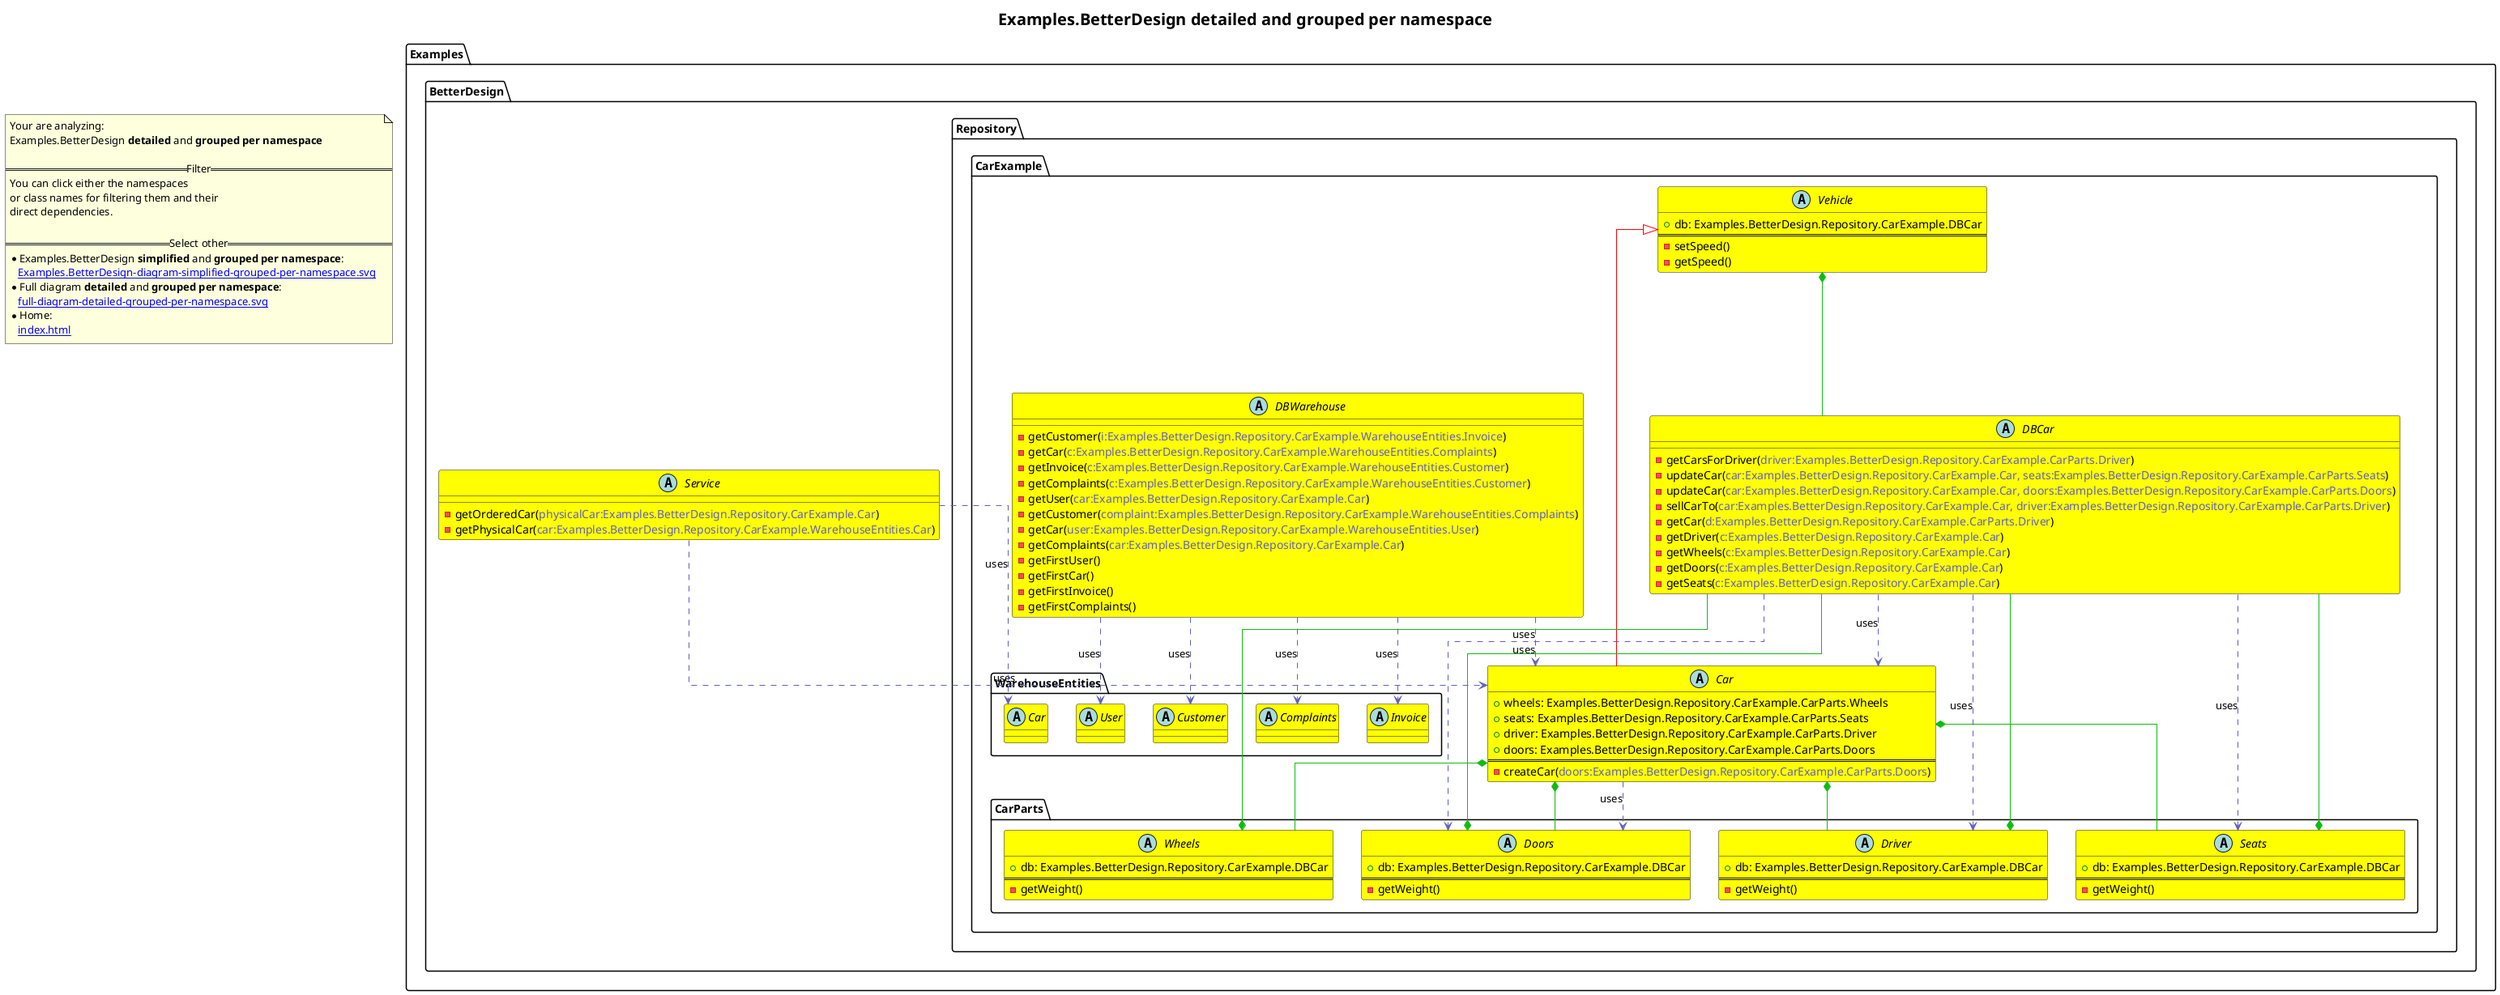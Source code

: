@startuml
skinparam linetype ortho
title <size:20>Examples.BetterDesign **detailed** and **grouped per namespace**</size>
note "Your are analyzing:\nExamples.BetterDesign **detailed** and **grouped per namespace**\n\n==Filter==\nYou can click either the namespaces \nor class names for filtering them and their\ndirect dependencies.\n\n==Select other==\n* Examples.BetterDesign **simplified** and **grouped per namespace**:\n   [[Examples.BetterDesign-diagram-simplified-grouped-per-namespace.svg]]\n* Full diagram **detailed** and **grouped per namespace**:\n   [[full-diagram-detailed-grouped-per-namespace.svg]]\n* Home:\n   [[index.html]]" as FloatingNote
namespace Examples [[Examples-diagram-detailed-grouped-per-namespace.svg]] {
namespace Examples.BetterDesign [[Examples.BetterDesign-diagram-detailed-grouped-per-namespace.svg]] {
  abstract class Examples.BetterDesign.Service [[Examples.BetterDesign.Service-diagram-detailed-grouped-per-namespace.svg]] #yellow {
    - getOrderedCar(<font color="6060BB">physicalCar:Examples.BetterDesign.Repository.CarExample.Car</font>)
    - getPhysicalCar(<font color="6060BB">car:Examples.BetterDesign.Repository.CarExample.WarehouseEntities.Car</font>)
  }
'Compared namespace Examples.BetterDesign [[Examples.BetterDesign-diagram-detailed-grouped-per-namespace.svg]] { with last element of   }
' Closing all previous_sub_namespace_list namespace None because file analysis is finished.
' Closing namespace BetterDesign
}
' Closing namespace Examples
}
namespace Examples [[Examples-diagram-detailed-grouped-per-namespace.svg]] {
namespace Examples.BetterDesign [[Examples.BetterDesign-diagram-detailed-grouped-per-namespace.svg]] {
namespace Examples.BetterDesign.Repository [[Examples.BetterDesign.Repository-diagram-detailed-grouped-per-namespace.svg]] {
namespace Examples.BetterDesign.Repository.CarExample [[Examples.BetterDesign.Repository.CarExample-diagram-detailed-grouped-per-namespace.svg]] {
      abstract class Examples.BetterDesign.Repository.CarExample.Car [[Examples.BetterDesign.Repository.CarExample.Car-diagram-detailed-grouped-per-namespace.svg]] #yellow {
        + wheels: Examples.BetterDesign.Repository.CarExample.CarParts.Wheels
        + seats: Examples.BetterDesign.Repository.CarExample.CarParts.Seats
        + driver: Examples.BetterDesign.Repository.CarExample.CarParts.Driver
        + doors: Examples.BetterDesign.Repository.CarExample.CarParts.Doors
==
        - createCar(<font color="6060BB">doors:Examples.BetterDesign.Repository.CarExample.CarParts.Doors</font>)
      }
      abstract class Examples.BetterDesign.Repository.CarExample.DBCar [[Examples.BetterDesign.Repository.CarExample.DBCar-diagram-detailed-grouped-per-namespace.svg]] #yellow {
        - getCarsForDriver(<font color="6060BB">driver:Examples.BetterDesign.Repository.CarExample.CarParts.Driver</font>)
        - updateCar(<font color="6060BB">car:Examples.BetterDesign.Repository.CarExample.Car, seats:Examples.BetterDesign.Repository.CarExample.CarParts.Seats</font>)
        - updateCar(<font color="6060BB">car:Examples.BetterDesign.Repository.CarExample.Car, doors:Examples.BetterDesign.Repository.CarExample.CarParts.Doors</font>)
        - sellCarTo(<font color="6060BB">car:Examples.BetterDesign.Repository.CarExample.Car, driver:Examples.BetterDesign.Repository.CarExample.CarParts.Driver</font>)
        - getCar(<font color="6060BB">d:Examples.BetterDesign.Repository.CarExample.CarParts.Driver</font>)
        - getDriver(<font color="6060BB">c:Examples.BetterDesign.Repository.CarExample.Car</font>)
        - getWheels(<font color="6060BB">c:Examples.BetterDesign.Repository.CarExample.Car</font>)
        - getDoors(<font color="6060BB">c:Examples.BetterDesign.Repository.CarExample.Car</font>)
        - getSeats(<font color="6060BB">c:Examples.BetterDesign.Repository.CarExample.Car</font>)
      }
      abstract class Examples.BetterDesign.Repository.CarExample.DBWarehouse [[Examples.BetterDesign.Repository.CarExample.DBWarehouse-diagram-detailed-grouped-per-namespace.svg]] #yellow {
        - getCustomer(<font color="6060BB">i:Examples.BetterDesign.Repository.CarExample.WarehouseEntities.Invoice</font>)
        - getCar(<font color="6060BB">c:Examples.BetterDesign.Repository.CarExample.WarehouseEntities.Complaints</font>)
        - getInvoice(<font color="6060BB">c:Examples.BetterDesign.Repository.CarExample.WarehouseEntities.Customer</font>)
        - getComplaints(<font color="6060BB">c:Examples.BetterDesign.Repository.CarExample.WarehouseEntities.Customer</font>)
        - getUser(<font color="6060BB">car:Examples.BetterDesign.Repository.CarExample.Car</font>)
        - getCustomer(<font color="6060BB">complaint:Examples.BetterDesign.Repository.CarExample.WarehouseEntities.Complaints</font>)
        - getCar(<font color="6060BB">user:Examples.BetterDesign.Repository.CarExample.WarehouseEntities.User</font>)
        - getComplaints(<font color="6060BB">car:Examples.BetterDesign.Repository.CarExample.Car</font>)
        - getFirstUser(<font color="6060BB"></font>)
        - getFirstCar(<font color="6060BB"></font>)
        - getFirstInvoice(<font color="6060BB"></font>)
        - getFirstComplaints(<font color="6060BB"></font>)
      }
      abstract class Examples.BetterDesign.Repository.CarExample.Vehicle [[Examples.BetterDesign.Repository.CarExample.Vehicle-diagram-detailed-grouped-per-namespace.svg]] #yellow {
        + db: Examples.BetterDesign.Repository.CarExample.DBCar
==
        - setSpeed(<font color="6060BB"></font>)
        - getSpeed(<font color="6060BB"></font>)
      }
'Compared namespace Examples.BetterDesign.Repository.CarExample [[Examples.BetterDesign.Repository.CarExample-diagram-detailed-grouped-per-namespace.svg]] { with last element of       }
' Closing all previous_sub_namespace_list namespace None because file analysis is finished.
' Closing namespace CarExample
}
' Closing namespace Repository
}
' Closing namespace BetterDesign
}
' Closing namespace Examples
}
namespace Examples [[Examples-diagram-detailed-grouped-per-namespace.svg]] {
namespace Examples.BetterDesign [[Examples.BetterDesign-diagram-detailed-grouped-per-namespace.svg]] {
namespace Examples.BetterDesign.Repository [[Examples.BetterDesign.Repository-diagram-detailed-grouped-per-namespace.svg]] {
namespace Examples.BetterDesign.Repository.CarExample [[Examples.BetterDesign.Repository.CarExample-diagram-detailed-grouped-per-namespace.svg]] {
namespace Examples.BetterDesign.Repository.CarExample.CarParts [[Examples.BetterDesign.Repository.CarExample.CarParts-diagram-detailed-grouped-per-namespace.svg]] {
        abstract class Examples.BetterDesign.Repository.CarExample.CarParts.Driver [[Examples.BetterDesign.Repository.CarExample.CarParts.Driver-diagram-detailed-grouped-per-namespace.svg]] #yellow {
          + db: Examples.BetterDesign.Repository.CarExample.DBCar
==
          - getWeight(<font color="6060BB"></font>)
        }
        abstract class Examples.BetterDesign.Repository.CarExample.CarParts.Seats [[Examples.BetterDesign.Repository.CarExample.CarParts.Seats-diagram-detailed-grouped-per-namespace.svg]] #yellow {
          + db: Examples.BetterDesign.Repository.CarExample.DBCar
==
          - getWeight(<font color="6060BB"></font>)
        }
        abstract class Examples.BetterDesign.Repository.CarExample.CarParts.Doors [[Examples.BetterDesign.Repository.CarExample.CarParts.Doors-diagram-detailed-grouped-per-namespace.svg]] #yellow {
          + db: Examples.BetterDesign.Repository.CarExample.DBCar
==
          - getWeight(<font color="6060BB"></font>)
        }
        abstract class Examples.BetterDesign.Repository.CarExample.CarParts.Wheels [[Examples.BetterDesign.Repository.CarExample.CarParts.Wheels-diagram-detailed-grouped-per-namespace.svg]] #yellow {
          + db: Examples.BetterDesign.Repository.CarExample.DBCar
==
          - getWeight(<font color="6060BB"></font>)
        }
'Compared namespace Examples.BetterDesign.Repository.CarExample.CarParts [[Examples.BetterDesign.Repository.CarExample.CarParts-diagram-detailed-grouped-per-namespace.svg]] { with last element of         }
' Closing all previous_sub_namespace_list namespace None because file analysis is finished.
' Closing namespace CarParts
}
' Closing namespace CarExample
}
' Closing namespace Repository
}
' Closing namespace BetterDesign
}
' Closing namespace Examples
}
namespace Examples [[Examples-diagram-detailed-grouped-per-namespace.svg]] {
namespace Examples.BetterDesign [[Examples.BetterDesign-diagram-detailed-grouped-per-namespace.svg]] {
namespace Examples.BetterDesign.Repository [[Examples.BetterDesign.Repository-diagram-detailed-grouped-per-namespace.svg]] {
namespace Examples.BetterDesign.Repository.CarExample [[Examples.BetterDesign.Repository.CarExample-diagram-detailed-grouped-per-namespace.svg]] {
namespace Examples.BetterDesign.Repository.CarExample.WarehouseEntities [[Examples.BetterDesign.Repository.CarExample.WarehouseEntities-diagram-detailed-grouped-per-namespace.svg]] {
        abstract class Examples.BetterDesign.Repository.CarExample.WarehouseEntities.Car [[Examples.BetterDesign.Repository.CarExample.WarehouseEntities.Car-diagram-detailed-grouped-per-namespace.svg]] #yellow {
        }
        abstract class Examples.BetterDesign.Repository.CarExample.WarehouseEntities.Invoice [[Examples.BetterDesign.Repository.CarExample.WarehouseEntities.Invoice-diagram-detailed-grouped-per-namespace.svg]] #yellow {
        }
        abstract class Examples.BetterDesign.Repository.CarExample.WarehouseEntities.Complaints [[Examples.BetterDesign.Repository.CarExample.WarehouseEntities.Complaints-diagram-detailed-grouped-per-namespace.svg]] #yellow {
        }
        abstract class Examples.BetterDesign.Repository.CarExample.WarehouseEntities.Customer [[Examples.BetterDesign.Repository.CarExample.WarehouseEntities.Customer-diagram-detailed-grouped-per-namespace.svg]] #yellow {
        }
        abstract class Examples.BetterDesign.Repository.CarExample.WarehouseEntities.User [[Examples.BetterDesign.Repository.CarExample.WarehouseEntities.User-diagram-detailed-grouped-per-namespace.svg]] #yellow {
        }
'Compared namespace Examples.BetterDesign.Repository.CarExample.WarehouseEntities [[Examples.BetterDesign.Repository.CarExample.WarehouseEntities-diagram-detailed-grouped-per-namespace.svg]] { with last element of         }
' Closing all previous_sub_namespace_list namespace None because file analysis is finished.
' Closing namespace WarehouseEntities
}
' Closing namespace CarExample
}
' Closing namespace Repository
}
' Closing namespace BetterDesign
}
' Closing namespace Examples
}
 ' *************************************** 
 ' *************************************** 
 ' *************************************** 
' Class relations extracted from namespace:
' Examples.BetterDesign
Examples.BetterDesign.Service .[#6060BB].> Examples.BetterDesign.Repository.CarExample.Car  : uses 
Examples.BetterDesign.Service .[#6060BB].> Examples.BetterDesign.Repository.CarExample.WarehouseEntities.Car  : uses 
' Class relations extracted from namespace:
' Examples.BetterDesign.Repository.CarExample
Examples.BetterDesign.Repository.CarExample.Vehicle <|-[#red]- Examples.BetterDesign.Repository.CarExample.Car
Examples.BetterDesign.Repository.CarExample.Car *-[#10BB10]- Examples.BetterDesign.Repository.CarExample.CarParts.Wheels 
Examples.BetterDesign.Repository.CarExample.Car *-[#10BB10]- Examples.BetterDesign.Repository.CarExample.CarParts.Seats 
Examples.BetterDesign.Repository.CarExample.Car *-[#10BB10]- Examples.BetterDesign.Repository.CarExample.CarParts.Driver 
Examples.BetterDesign.Repository.CarExample.Car *-[#10BB10]- Examples.BetterDesign.Repository.CarExample.CarParts.Doors 
Examples.BetterDesign.Repository.CarExample.Car .[#6060BB].> Examples.BetterDesign.Repository.CarExample.CarParts.Doors  : uses 
Examples.BetterDesign.Repository.CarExample.DBCar .[#6060BB].> Examples.BetterDesign.Repository.CarExample.CarParts.Driver  : uses 
Examples.BetterDesign.Repository.CarExample.DBCar .[#6060BB].> Examples.BetterDesign.Repository.CarExample.Car  : uses 
Examples.BetterDesign.Repository.CarExample.DBCar .[#6060BB].> Examples.BetterDesign.Repository.CarExample.CarParts.Seats  : uses 
Examples.BetterDesign.Repository.CarExample.DBCar .[#6060BB].> Examples.BetterDesign.Repository.CarExample.CarParts.Doors  : uses 
Examples.BetterDesign.Repository.CarExample.DBWarehouse .[#6060BB].> Examples.BetterDesign.Repository.CarExample.WarehouseEntities.Invoice  : uses 
Examples.BetterDesign.Repository.CarExample.DBWarehouse .[#6060BB].> Examples.BetterDesign.Repository.CarExample.WarehouseEntities.Complaints  : uses 
Examples.BetterDesign.Repository.CarExample.DBWarehouse .[#6060BB].> Examples.BetterDesign.Repository.CarExample.WarehouseEntities.Customer  : uses 
Examples.BetterDesign.Repository.CarExample.DBWarehouse .[#6060BB].> Examples.BetterDesign.Repository.CarExample.Car  : uses 
Examples.BetterDesign.Repository.CarExample.DBWarehouse .[#6060BB].> Examples.BetterDesign.Repository.CarExample.WarehouseEntities.User  : uses 
Examples.BetterDesign.Repository.CarExample.Vehicle *-[#10BB10]- Examples.BetterDesign.Repository.CarExample.DBCar 
' Class relations extracted from namespace:
' Examples.BetterDesign.Repository.CarExample.CarParts
Examples.BetterDesign.Repository.CarExample.CarParts.Driver *-[#10BB10]- Examples.BetterDesign.Repository.CarExample.DBCar 
Examples.BetterDesign.Repository.CarExample.CarParts.Seats *-[#10BB10]- Examples.BetterDesign.Repository.CarExample.DBCar 
Examples.BetterDesign.Repository.CarExample.CarParts.Doors *-[#10BB10]- Examples.BetterDesign.Repository.CarExample.DBCar 
Examples.BetterDesign.Repository.CarExample.CarParts.Wheels *-[#10BB10]- Examples.BetterDesign.Repository.CarExample.DBCar 
' Class relations extracted from namespace:
' Examples.BetterDesign.Repository.CarExample.WarehouseEntities
@enduml